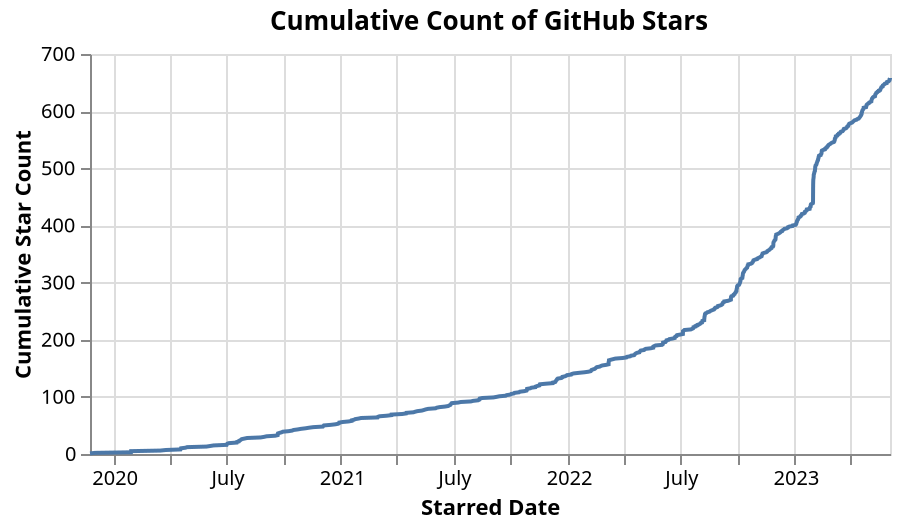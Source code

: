 {
  "config": {
    "view": {
      "continuousWidth": 400,
      "continuousHeight": 300
    }
  },
  "data": {
    "name": "data-82e4ce9175a9b9994fce22370ccf29e6"
  },
  "mark": "line",
  "encoding": {
    "tooltip": [
      {
        "field": "starredAt",
        "title": "Date",
        "type": "temporal"
      },
      {
        "field": "cumulative_count",
        "title": "Cumulative Count",
        "type": "quantitative"
      }
    ],
    "x": {
      "axis": {
        "title": "Starred Date"
      },
      "field": "starredAt",
      "type": "temporal"
    },
    "y": {
      "axis": {
        "title": "Cumulative Star Count"
      },
      "field": "cumulative_count",
      "type": "quantitative"
    }
  },
  "height": 200,
  "title": "Cumulative Count of GitHub Stars",
  "transform": [
    {
      "window": [
        {
          "op": "count",
          "as": "cumulative_count"
        }
      ],
      "sort": [
        {
          "field": "starredAt"
        }
      ]
    }
  ],
  "$schema": "https://vega.github.io/schema/vega-lite/v5.json",
  "datasets": {
    "data-82e4ce9175a9b9994fce22370ccf29e6": [
      {
        "starredAt": "2019-11-24T11:53:49+00:00"
      },
      {
        "starredAt": "2019-12-02T17:43:54+00:00"
      },
      {
        "starredAt": "2020-01-29T11:51:42+00:00"
      },
      {
        "starredAt": "2020-01-29T15:34:41+00:00"
      },
      {
        "starredAt": "2020-01-29T16:07:53+00:00"
      },
      {
        "starredAt": "2020-03-16T15:19:39+00:00"
      },
      {
        "starredAt": "2020-03-25T11:19:59+00:00"
      },
      {
        "starredAt": "2020-04-18T02:05:04+00:00"
      },
      {
        "starredAt": "2020-04-18T12:23:40+00:00"
      },
      {
        "starredAt": "2020-04-18T19:17:12+00:00"
      },
      {
        "starredAt": "2020-04-26T02:24:30+00:00"
      },
      {
        "starredAt": "2020-04-28T17:20:31+00:00"
      },
      {
        "starredAt": "2020-05-29T20:05:55+00:00"
      },
      {
        "starredAt": "2020-06-04T17:29:19+00:00"
      },
      {
        "starredAt": "2020-06-10T07:50:57+00:00"
      },
      {
        "starredAt": "2020-07-01T03:54:42+00:00"
      },
      {
        "starredAt": "2020-07-01T11:02:05+00:00"
      },
      {
        "starredAt": "2020-07-02T08:12:09+00:00"
      },
      {
        "starredAt": "2020-07-04T23:20:23+00:00"
      },
      {
        "starredAt": "2020-07-17T10:14:14+00:00"
      },
      {
        "starredAt": "2020-07-17T16:04:50+00:00"
      },
      {
        "starredAt": "2020-07-20T22:41:55+00:00"
      },
      {
        "starredAt": "2020-07-21T04:59:47+00:00"
      },
      {
        "starredAt": "2020-07-23T02:08:31+00:00"
      },
      {
        "starredAt": "2020-07-24T10:11:41+00:00"
      },
      {
        "starredAt": "2020-07-25T11:46:58+00:00"
      },
      {
        "starredAt": "2020-07-29T22:35:40+00:00"
      },
      {
        "starredAt": "2020-08-03T03:24:00+00:00"
      },
      {
        "starredAt": "2020-08-25T03:27:37+00:00"
      },
      {
        "starredAt": "2020-08-30T13:59:05+00:00"
      },
      {
        "starredAt": "2020-09-03T12:06:56+00:00"
      },
      {
        "starredAt": "2020-09-17T09:02:50+00:00"
      },
      {
        "starredAt": "2020-09-21T10:25:45+00:00"
      },
      {
        "starredAt": "2020-09-21T13:32:43+00:00"
      },
      {
        "starredAt": "2020-09-21T14:41:49+00:00"
      },
      {
        "starredAt": "2020-09-21T20:22:27+00:00"
      },
      {
        "starredAt": "2020-09-24T13:37:59+00:00"
      },
      {
        "starredAt": "2020-09-27T19:31:02+00:00"
      },
      {
        "starredAt": "2020-09-29T15:12:34+00:00"
      },
      {
        "starredAt": "2020-10-09T08:32:19+00:00"
      },
      {
        "starredAt": "2020-10-14T19:35:54+00:00"
      },
      {
        "starredAt": "2020-10-16T18:42:21+00:00"
      },
      {
        "starredAt": "2020-10-23T14:55:22+00:00"
      },
      {
        "starredAt": "2020-10-28T17:22:25+00:00"
      },
      {
        "starredAt": "2020-11-05T06:59:55+00:00"
      },
      {
        "starredAt": "2020-11-10T19:29:33+00:00"
      },
      {
        "starredAt": "2020-11-17T15:52:01+00:00"
      },
      {
        "starredAt": "2020-12-03T03:41:34+00:00"
      },
      {
        "starredAt": "2020-12-03T20:57:41+00:00"
      },
      {
        "starredAt": "2020-12-04T16:46:02+00:00"
      },
      {
        "starredAt": "2020-12-15T16:59:49+00:00"
      },
      {
        "starredAt": "2020-12-23T07:43:05+00:00"
      },
      {
        "starredAt": "2020-12-27T20:50:23+00:00"
      },
      {
        "starredAt": "2020-12-29T09:57:35+00:00"
      },
      {
        "starredAt": "2020-12-29T13:32:56+00:00"
      },
      {
        "starredAt": "2021-01-04T02:42:34+00:00"
      },
      {
        "starredAt": "2021-01-13T17:10:13+00:00"
      },
      {
        "starredAt": "2021-01-18T13:34:47+00:00"
      },
      {
        "starredAt": "2021-01-18T16:13:38+00:00"
      },
      {
        "starredAt": "2021-01-22T09:49:44+00:00"
      },
      {
        "starredAt": "2021-01-23T22:57:08+00:00"
      },
      {
        "starredAt": "2021-01-29T12:54:24+00:00"
      },
      {
        "starredAt": "2021-02-02T12:59:26+00:00"
      },
      {
        "starredAt": "2021-03-01T03:33:12+00:00"
      },
      {
        "starredAt": "2021-03-01T14:23:35+00:00"
      },
      {
        "starredAt": "2021-03-04T01:59:25+00:00"
      },
      {
        "starredAt": "2021-03-15T18:28:19+00:00"
      },
      {
        "starredAt": "2021-03-23T09:41:47+00:00"
      },
      {
        "starredAt": "2021-03-23T12:40:43+00:00"
      },
      {
        "starredAt": "2021-04-09T14:20:32+00:00"
      },
      {
        "starredAt": "2021-04-16T02:03:36+00:00"
      },
      {
        "starredAt": "2021-04-16T09:42:59+00:00"
      },
      {
        "starredAt": "2021-04-27T19:12:35+00:00"
      },
      {
        "starredAt": "2021-04-30T13:59:48+00:00"
      },
      {
        "starredAt": "2021-05-04T03:34:21+00:00"
      },
      {
        "starredAt": "2021-05-11T09:09:34+00:00"
      },
      {
        "starredAt": "2021-05-14T13:40:09+00:00"
      },
      {
        "starredAt": "2021-05-17T07:51:43+00:00"
      },
      {
        "starredAt": "2021-05-21T09:06:47+00:00"
      },
      {
        "starredAt": "2021-06-02T11:15:21+00:00"
      },
      {
        "starredAt": "2021-06-04T03:37:28+00:00"
      },
      {
        "starredAt": "2021-06-08T16:16:45+00:00"
      },
      {
        "starredAt": "2021-06-17T09:38:35+00:00"
      },
      {
        "starredAt": "2021-06-22T19:16:52+00:00"
      },
      {
        "starredAt": "2021-06-24T07:54:38+00:00"
      },
      {
        "starredAt": "2021-06-26T08:39:19+00:00"
      },
      {
        "starredAt": "2021-06-26T20:10:33+00:00"
      },
      {
        "starredAt": "2021-06-27T12:20:28+00:00"
      },
      {
        "starredAt": "2021-06-28T08:03:05+00:00"
      },
      {
        "starredAt": "2021-07-08T17:26:29+00:00"
      },
      {
        "starredAt": "2021-07-12T22:54:23+00:00"
      },
      {
        "starredAt": "2021-07-29T05:53:50+00:00"
      },
      {
        "starredAt": "2021-08-01T19:22:36+00:00"
      },
      {
        "starredAt": "2021-08-09T21:31:21+00:00"
      },
      {
        "starredAt": "2021-08-11T17:02:26+00:00"
      },
      {
        "starredAt": "2021-08-11T17:02:51+00:00"
      },
      {
        "starredAt": "2021-08-12T06:11:47+00:00"
      },
      {
        "starredAt": "2021-08-16T13:14:11+00:00"
      },
      {
        "starredAt": "2021-09-03T09:38:27+00:00"
      },
      {
        "starredAt": "2021-09-08T15:26:04+00:00"
      },
      {
        "starredAt": "2021-09-12T23:18:35+00:00"
      },
      {
        "starredAt": "2021-09-23T05:47:53+00:00"
      },
      {
        "starredAt": "2021-09-24T14:01:24+00:00"
      },
      {
        "starredAt": "2021-09-30T19:12:20+00:00"
      },
      {
        "starredAt": "2021-10-01T21:07:44+00:00"
      },
      {
        "starredAt": "2021-10-06T10:55:06+00:00"
      },
      {
        "starredAt": "2021-10-07T08:29:10+00:00"
      },
      {
        "starredAt": "2021-10-14T17:38:05+00:00"
      },
      {
        "starredAt": "2021-10-15T20:34:22+00:00"
      },
      {
        "starredAt": "2021-10-23T03:26:41+00:00"
      },
      {
        "starredAt": "2021-10-26T21:23:17+00:00"
      },
      {
        "starredAt": "2021-10-27T08:26:14+00:00"
      },
      {
        "starredAt": "2021-10-27T11:20:06+00:00"
      },
      {
        "starredAt": "2021-10-27T14:33:28+00:00"
      },
      {
        "starredAt": "2021-11-01T20:50:50+00:00"
      },
      {
        "starredAt": "2021-11-03T11:05:52+00:00"
      },
      {
        "starredAt": "2021-11-10T01:40:26+00:00"
      },
      {
        "starredAt": "2021-11-10T09:41:12+00:00"
      },
      {
        "starredAt": "2021-11-12T21:15:57+00:00"
      },
      {
        "starredAt": "2021-11-16T10:32:17+00:00"
      },
      {
        "starredAt": "2021-11-16T16:08:38+00:00"
      },
      {
        "starredAt": "2021-11-17T02:34:19+00:00"
      },
      {
        "starredAt": "2021-11-26T17:06:46+00:00"
      },
      {
        "starredAt": "2021-12-07T19:20:15+00:00"
      },
      {
        "starredAt": "2021-12-07T23:16:44+00:00"
      },
      {
        "starredAt": "2021-12-11T22:59:25+00:00"
      },
      {
        "starredAt": "2021-12-12T13:34:49+00:00"
      },
      {
        "starredAt": "2021-12-12T23:09:20+00:00"
      },
      {
        "starredAt": "2021-12-13T14:54:41+00:00"
      },
      {
        "starredAt": "2021-12-14T14:15:57+00:00"
      },
      {
        "starredAt": "2021-12-14T19:51:50+00:00"
      },
      {
        "starredAt": "2021-12-15T20:23:36+00:00"
      },
      {
        "starredAt": "2021-12-21T22:27:59+00:00"
      },
      {
        "starredAt": "2021-12-23T07:52:29+00:00"
      },
      {
        "starredAt": "2021-12-23T12:21:48+00:00"
      },
      {
        "starredAt": "2021-12-27T14:20:13+00:00"
      },
      {
        "starredAt": "2021-12-29T18:12:51+00:00"
      },
      {
        "starredAt": "2021-12-30T16:51:38+00:00"
      },
      {
        "starredAt": "2022-01-06T15:38:56+00:00"
      },
      {
        "starredAt": "2022-01-07T06:59:20+00:00"
      },
      {
        "starredAt": "2022-01-10T11:04:09+00:00"
      },
      {
        "starredAt": "2022-01-18T16:22:18+00:00"
      },
      {
        "starredAt": "2022-01-27T16:08:46+00:00"
      },
      {
        "starredAt": "2022-02-03T07:31:37+00:00"
      },
      {
        "starredAt": "2022-02-07T02:55:14+00:00"
      },
      {
        "starredAt": "2022-02-07T20:54:41+00:00"
      },
      {
        "starredAt": "2022-02-08T05:41:19+00:00"
      },
      {
        "starredAt": "2022-02-10T14:37:52+00:00"
      },
      {
        "starredAt": "2022-02-13T12:17:43+00:00"
      },
      {
        "starredAt": "2022-02-14T16:10:24+00:00"
      },
      {
        "starredAt": "2022-02-15T12:14:28+00:00"
      },
      {
        "starredAt": "2022-02-16T18:07:26+00:00"
      },
      {
        "starredAt": "2022-02-21T15:43:24+00:00"
      },
      {
        "starredAt": "2022-02-23T04:55:01+00:00"
      },
      {
        "starredAt": "2022-02-25T16:55:23+00:00"
      },
      {
        "starredAt": "2022-03-03T19:28:58+00:00"
      },
      {
        "starredAt": "2022-03-07T17:09:38+00:00"
      },
      {
        "starredAt": "2022-03-07T17:16:33+00:00"
      },
      {
        "starredAt": "2022-03-07T19:58:05+00:00"
      },
      {
        "starredAt": "2022-03-07T20:02:28+00:00"
      },
      {
        "starredAt": "2022-03-07T20:05:50+00:00"
      },
      {
        "starredAt": "2022-03-08T03:51:10+00:00"
      },
      {
        "starredAt": "2022-03-08T07:08:21+00:00"
      },
      {
        "starredAt": "2022-03-08T08:13:51+00:00"
      },
      {
        "starredAt": "2022-03-11T11:30:04+00:00"
      },
      {
        "starredAt": "2022-03-15T00:57:10+00:00"
      },
      {
        "starredAt": "2022-03-18T13:52:03+00:00"
      },
      {
        "starredAt": "2022-03-30T06:38:29+00:00"
      },
      {
        "starredAt": "2022-04-05T11:57:49+00:00"
      },
      {
        "starredAt": "2022-04-06T04:14:58+00:00"
      },
      {
        "starredAt": "2022-04-11T15:11:20+00:00"
      },
      {
        "starredAt": "2022-04-12T15:42:38+00:00"
      },
      {
        "starredAt": "2022-04-17T22:28:53+00:00"
      },
      {
        "starredAt": "2022-04-18T14:37:04+00:00"
      },
      {
        "starredAt": "2022-04-19T07:19:17+00:00"
      },
      {
        "starredAt": "2022-04-20T12:12:24+00:00"
      },
      {
        "starredAt": "2022-04-22T06:46:07+00:00"
      },
      {
        "starredAt": "2022-04-26T05:59:49+00:00"
      },
      {
        "starredAt": "2022-04-26T12:25:07+00:00"
      },
      {
        "starredAt": "2022-04-27T14:44:24+00:00"
      },
      {
        "starredAt": "2022-04-28T07:28:25+00:00"
      },
      {
        "starredAt": "2022-05-03T20:44:24+00:00"
      },
      {
        "starredAt": "2022-05-04T13:46:29+00:00"
      },
      {
        "starredAt": "2022-05-06T08:30:32+00:00"
      },
      {
        "starredAt": "2022-05-14T09:05:24+00:00"
      },
      {
        "starredAt": "2022-05-18T11:55:02+00:00"
      },
      {
        "starredAt": "2022-05-18T12:03:06+00:00"
      },
      {
        "starredAt": "2022-05-18T14:59:54+00:00"
      },
      {
        "starredAt": "2022-05-20T08:51:00+00:00"
      },
      {
        "starredAt": "2022-05-22T10:47:44+00:00"
      },
      {
        "starredAt": "2022-06-01T16:30:58+00:00"
      },
      {
        "starredAt": "2022-06-02T21:47:15+00:00"
      },
      {
        "starredAt": "2022-06-03T02:41:52+00:00"
      },
      {
        "starredAt": "2022-06-03T09:59:42+00:00"
      },
      {
        "starredAt": "2022-06-03T10:16:04+00:00"
      },
      {
        "starredAt": "2022-06-07T05:11:00+00:00"
      },
      {
        "starredAt": "2022-06-07T13:51:04+00:00"
      },
      {
        "starredAt": "2022-06-08T21:21:53+00:00"
      },
      {
        "starredAt": "2022-06-09T01:11:20+00:00"
      },
      {
        "starredAt": "2022-06-12T14:10:57+00:00"
      },
      {
        "starredAt": "2022-06-13T10:05:25+00:00"
      },
      {
        "starredAt": "2022-06-18T16:26:35+00:00"
      },
      {
        "starredAt": "2022-06-22T01:37:51+00:00"
      },
      {
        "starredAt": "2022-06-22T03:36:33+00:00"
      },
      {
        "starredAt": "2022-06-22T16:18:51+00:00"
      },
      {
        "starredAt": "2022-06-24T18:15:09+00:00"
      },
      {
        "starredAt": "2022-06-24T20:16:11+00:00"
      },
      {
        "starredAt": "2022-06-25T15:11:40+00:00"
      },
      {
        "starredAt": "2022-06-30T22:03:32+00:00"
      },
      {
        "starredAt": "2022-07-05T06:13:35+00:00"
      },
      {
        "starredAt": "2022-07-05T06:42:30+00:00"
      },
      {
        "starredAt": "2022-07-05T08:57:23+00:00"
      },
      {
        "starredAt": "2022-07-05T09:07:52+00:00"
      },
      {
        "starredAt": "2022-07-05T11:51:33+00:00"
      },
      {
        "starredAt": "2022-07-05T11:52:07+00:00"
      },
      {
        "starredAt": "2022-07-06T18:12:01+00:00"
      },
      {
        "starredAt": "2022-07-07T16:41:11+00:00"
      },
      {
        "starredAt": "2022-07-18T00:14:56+00:00"
      },
      {
        "starredAt": "2022-07-19T23:47:35+00:00"
      },
      {
        "starredAt": "2022-07-21T20:45:36+00:00"
      },
      {
        "starredAt": "2022-07-22T10:44:23+00:00"
      },
      {
        "starredAt": "2022-07-22T10:50:22+00:00"
      },
      {
        "starredAt": "2022-07-25T12:30:09+00:00"
      },
      {
        "starredAt": "2022-07-25T13:55:59+00:00"
      },
      {
        "starredAt": "2022-07-28T14:58:48+00:00"
      },
      {
        "starredAt": "2022-07-28T17:21:58+00:00"
      },
      {
        "starredAt": "2022-07-31T16:12:36+00:00"
      },
      {
        "starredAt": "2022-08-02T04:05:24+00:00"
      },
      {
        "starredAt": "2022-08-02T14:29:08+00:00"
      },
      {
        "starredAt": "2022-08-04T20:10:58+00:00"
      },
      {
        "starredAt": "2022-08-04T20:21:46+00:00"
      },
      {
        "starredAt": "2022-08-05T14:03:30+00:00"
      },
      {
        "starredAt": "2022-08-05T17:46:15+00:00"
      },
      {
        "starredAt": "2022-08-08T12:41:41+00:00"
      },
      {
        "starredAt": "2022-08-08T12:54:32+00:00"
      },
      {
        "starredAt": "2022-08-08T16:31:13+00:00"
      },
      {
        "starredAt": "2022-08-08T17:28:33+00:00"
      },
      {
        "starredAt": "2022-08-08T21:06:33+00:00"
      },
      {
        "starredAt": "2022-08-08T21:56:35+00:00"
      },
      {
        "starredAt": "2022-08-08T23:57:36+00:00"
      },
      {
        "starredAt": "2022-08-09T04:33:11+00:00"
      },
      {
        "starredAt": "2022-08-09T11:20:33+00:00"
      },
      {
        "starredAt": "2022-08-09T13:12:08+00:00"
      },
      {
        "starredAt": "2022-08-09T17:39:24+00:00"
      },
      {
        "starredAt": "2022-08-09T19:57:25+00:00"
      },
      {
        "starredAt": "2022-08-10T10:31:42+00:00"
      },
      {
        "starredAt": "2022-08-12T16:10:25+00:00"
      },
      {
        "starredAt": "2022-08-13T12:55:40+00:00"
      },
      {
        "starredAt": "2022-08-16T22:28:38+00:00"
      },
      {
        "starredAt": "2022-08-18T00:54:42+00:00"
      },
      {
        "starredAt": "2022-08-19T18:56:57+00:00"
      },
      {
        "starredAt": "2022-08-22T02:26:47+00:00"
      },
      {
        "starredAt": "2022-08-24T12:00:19+00:00"
      },
      {
        "starredAt": "2022-08-25T06:56:44+00:00"
      },
      {
        "starredAt": "2022-08-25T09:06:19+00:00"
      },
      {
        "starredAt": "2022-08-26T07:20:28+00:00"
      },
      {
        "starredAt": "2022-08-29T14:22:02+00:00"
      },
      {
        "starredAt": "2022-08-30T13:03:28+00:00"
      },
      {
        "starredAt": "2022-08-30T17:22:33+00:00"
      },
      {
        "starredAt": "2022-09-03T10:49:08+00:00"
      },
      {
        "starredAt": "2022-09-05T13:12:46+00:00"
      },
      {
        "starredAt": "2022-09-06T16:06:47+00:00"
      },
      {
        "starredAt": "2022-09-06T17:23:31+00:00"
      },
      {
        "starredAt": "2022-09-07T13:20:53+00:00"
      },
      {
        "starredAt": "2022-09-07T20:27:29+00:00"
      },
      {
        "starredAt": "2022-09-09T16:37:02+00:00"
      },
      {
        "starredAt": "2022-09-09T19:46:48+00:00"
      },
      {
        "starredAt": "2022-09-15T13:38:50+00:00"
      },
      {
        "starredAt": "2022-09-18T04:09:16+00:00"
      },
      {
        "starredAt": "2022-09-20T11:38:35+00:00"
      },
      {
        "starredAt": "2022-09-20T12:21:37+00:00"
      },
      {
        "starredAt": "2022-09-20T12:46:55+00:00"
      },
      {
        "starredAt": "2022-09-20T13:07:34+00:00"
      },
      {
        "starredAt": "2022-09-20T16:09:21+00:00"
      },
      {
        "starredAt": "2022-09-20T17:23:28+00:00"
      },
      {
        "starredAt": "2022-09-21T04:40:52+00:00"
      },
      {
        "starredAt": "2022-09-24T05:46:56+00:00"
      },
      {
        "starredAt": "2022-09-24T20:56:19+00:00"
      },
      {
        "starredAt": "2022-09-24T22:44:41+00:00"
      },
      {
        "starredAt": "2022-09-26T12:11:08+00:00"
      },
      {
        "starredAt": "2022-09-26T17:35:10+00:00"
      },
      {
        "starredAt": "2022-09-27T11:21:22+00:00"
      },
      {
        "starredAt": "2022-09-28T09:51:23+00:00"
      },
      {
        "starredAt": "2022-09-28T12:10:02+00:00"
      },
      {
        "starredAt": "2022-09-29T09:46:05+00:00"
      },
      {
        "starredAt": "2022-09-29T09:59:37+00:00"
      },
      {
        "starredAt": "2022-09-29T13:09:40+00:00"
      },
      {
        "starredAt": "2022-09-29T15:48:59+00:00"
      },
      {
        "starredAt": "2022-09-29T20:20:57+00:00"
      },
      {
        "starredAt": "2022-09-30T04:51:18+00:00"
      },
      {
        "starredAt": "2022-09-30T05:38:06+00:00"
      },
      {
        "starredAt": "2022-09-30T08:50:09+00:00"
      },
      {
        "starredAt": "2022-09-30T10:16:47+00:00"
      },
      {
        "starredAt": "2022-09-30T16:43:21+00:00"
      },
      {
        "starredAt": "2022-10-01T10:20:32+00:00"
      },
      {
        "starredAt": "2022-10-03T13:22:31+00:00"
      },
      {
        "starredAt": "2022-10-04T01:14:58+00:00"
      },
      {
        "starredAt": "2022-10-04T09:38:13+00:00"
      },
      {
        "starredAt": "2022-10-04T18:33:24+00:00"
      },
      {
        "starredAt": "2022-10-05T05:30:23+00:00"
      },
      {
        "starredAt": "2022-10-05T09:43:09+00:00"
      },
      {
        "starredAt": "2022-10-05T14:07:31+00:00"
      },
      {
        "starredAt": "2022-10-05T22:25:43+00:00"
      },
      {
        "starredAt": "2022-10-06T01:24:35+00:00"
      },
      {
        "starredAt": "2022-10-06T01:39:18+00:00"
      },
      {
        "starredAt": "2022-10-06T03:27:33+00:00"
      },
      {
        "starredAt": "2022-10-06T19:28:09+00:00"
      },
      {
        "starredAt": "2022-10-08T21:22:15+00:00"
      },
      {
        "starredAt": "2022-10-09T00:41:29+00:00"
      },
      {
        "starredAt": "2022-10-09T04:21:32+00:00"
      },
      {
        "starredAt": "2022-10-09T06:36:29+00:00"
      },
      {
        "starredAt": "2022-10-09T07:13:28+00:00"
      },
      {
        "starredAt": "2022-10-09T15:22:53+00:00"
      },
      {
        "starredAt": "2022-10-09T15:30:39+00:00"
      },
      {
        "starredAt": "2022-10-09T17:03:41+00:00"
      },
      {
        "starredAt": "2022-10-09T21:30:54+00:00"
      },
      {
        "starredAt": "2022-10-10T02:47:23+00:00"
      },
      {
        "starredAt": "2022-10-11T00:42:12+00:00"
      },
      {
        "starredAt": "2022-10-11T14:01:16+00:00"
      },
      {
        "starredAt": "2022-10-11T19:10:43+00:00"
      },
      {
        "starredAt": "2022-10-12T09:11:54+00:00"
      },
      {
        "starredAt": "2022-10-12T15:04:40+00:00"
      },
      {
        "starredAt": "2022-10-13T13:47:53+00:00"
      },
      {
        "starredAt": "2022-10-14T14:44:42+00:00"
      },
      {
        "starredAt": "2022-10-15T04:41:13+00:00"
      },
      {
        "starredAt": "2022-10-16T12:04:29+00:00"
      },
      {
        "starredAt": "2022-10-16T15:38:04+00:00"
      },
      {
        "starredAt": "2022-10-17T00:35:39+00:00"
      },
      {
        "starredAt": "2022-10-17T14:16:31+00:00"
      },
      {
        "starredAt": "2022-10-17T14:38:30+00:00"
      },
      {
        "starredAt": "2022-10-18T14:07:40+00:00"
      },
      {
        "starredAt": "2022-10-18T14:44:22+00:00"
      },
      {
        "starredAt": "2022-10-22T19:25:23+00:00"
      },
      {
        "starredAt": "2022-10-24T08:16:37+00:00"
      },
      {
        "starredAt": "2022-10-24T16:32:48+00:00"
      },
      {
        "starredAt": "2022-10-25T19:03:54+00:00"
      },
      {
        "starredAt": "2022-10-25T23:43:08+00:00"
      },
      {
        "starredAt": "2022-10-26T16:09:58+00:00"
      },
      {
        "starredAt": "2022-10-26T20:48:56+00:00"
      },
      {
        "starredAt": "2022-10-28T22:15:08+00:00"
      },
      {
        "starredAt": "2022-11-01T12:13:28+00:00"
      },
      {
        "starredAt": "2022-11-01T18:32:22+00:00"
      },
      {
        "starredAt": "2022-11-03T12:42:17+00:00"
      },
      {
        "starredAt": "2022-11-05T15:40:55+00:00"
      },
      {
        "starredAt": "2022-11-06T22:56:25+00:00"
      },
      {
        "starredAt": "2022-11-08T22:07:38+00:00"
      },
      {
        "starredAt": "2022-11-09T04:20:58+00:00"
      },
      {
        "starredAt": "2022-11-09T06:38:59+00:00"
      },
      {
        "starredAt": "2022-11-09T16:29:37+00:00"
      },
      {
        "starredAt": "2022-11-10T09:45:39+00:00"
      },
      {
        "starredAt": "2022-11-10T13:13:00+00:00"
      },
      {
        "starredAt": "2022-11-12T21:07:11+00:00"
      },
      {
        "starredAt": "2022-11-16T09:29:50+00:00"
      },
      {
        "starredAt": "2022-11-17T16:54:38+00:00"
      },
      {
        "starredAt": "2022-11-18T00:03:22+00:00"
      },
      {
        "starredAt": "2022-11-19T09:56:37+00:00"
      },
      {
        "starredAt": "2022-11-21T01:16:36+00:00"
      },
      {
        "starredAt": "2022-11-22T02:06:40+00:00"
      },
      {
        "starredAt": "2022-11-22T20:30:14+00:00"
      },
      {
        "starredAt": "2022-11-24T10:55:09+00:00"
      },
      {
        "starredAt": "2022-11-24T11:00:28+00:00"
      },
      {
        "starredAt": "2022-11-24T21:08:51+00:00"
      },
      {
        "starredAt": "2022-11-27T04:45:18+00:00"
      },
      {
        "starredAt": "2022-11-27T14:35:40+00:00"
      },
      {
        "starredAt": "2022-11-27T16:38:48+00:00"
      },
      {
        "starredAt": "2022-11-27T18:36:26+00:00"
      },
      {
        "starredAt": "2022-11-27T18:49:03+00:00"
      },
      {
        "starredAt": "2022-11-27T19:57:32+00:00"
      },
      {
        "starredAt": "2022-11-27T20:20:16+00:00"
      },
      {
        "starredAt": "2022-11-27T23:48:20+00:00"
      },
      {
        "starredAt": "2022-11-28T06:06:29+00:00"
      },
      {
        "starredAt": "2022-11-28T21:28:09+00:00"
      },
      {
        "starredAt": "2022-11-29T13:58:42+00:00"
      },
      {
        "starredAt": "2022-11-29T19:14:37+00:00"
      },
      {
        "starredAt": "2022-12-01T00:46:35+00:00"
      },
      {
        "starredAt": "2022-12-01T07:12:43+00:00"
      },
      {
        "starredAt": "2022-12-01T08:32:17+00:00"
      },
      {
        "starredAt": "2022-12-01T09:23:51+00:00"
      },
      {
        "starredAt": "2022-12-01T13:05:40+00:00"
      },
      {
        "starredAt": "2022-12-01T14:34:52+00:00"
      },
      {
        "starredAt": "2022-12-01T14:43:30+00:00"
      },
      {
        "starredAt": "2022-12-01T20:36:04+00:00"
      },
      {
        "starredAt": "2022-12-02T07:07:05+00:00"
      },
      {
        "starredAt": "2022-12-02T09:16:16+00:00"
      },
      {
        "starredAt": "2022-12-04T15:58:38+00:00"
      },
      {
        "starredAt": "2022-12-06T12:40:49+00:00"
      },
      {
        "starredAt": "2022-12-07T22:54:58+00:00"
      },
      {
        "starredAt": "2022-12-09T04:01:15+00:00"
      },
      {
        "starredAt": "2022-12-09T16:58:41+00:00"
      },
      {
        "starredAt": "2022-12-11T19:30:52+00:00"
      },
      {
        "starredAt": "2022-12-11T22:47:19+00:00"
      },
      {
        "starredAt": "2022-12-13T04:53:59+00:00"
      },
      {
        "starredAt": "2022-12-14T18:10:14+00:00"
      },
      {
        "starredAt": "2022-12-15T12:31:05+00:00"
      },
      {
        "starredAt": "2022-12-19T18:35:24+00:00"
      },
      {
        "starredAt": "2022-12-21T05:07:05+00:00"
      },
      {
        "starredAt": "2022-12-21T08:06:28+00:00"
      },
      {
        "starredAt": "2022-12-23T09:39:14+00:00"
      },
      {
        "starredAt": "2022-12-28T15:09:46+00:00"
      },
      {
        "starredAt": "2022-12-28T23:19:19+00:00"
      },
      {
        "starredAt": "2023-01-02T15:40:42+00:00"
      },
      {
        "starredAt": "2023-01-03T08:54:35+00:00"
      },
      {
        "starredAt": "2023-01-03T17:59:49+00:00"
      },
      {
        "starredAt": "2023-01-03T20:02:55+00:00"
      },
      {
        "starredAt": "2023-01-04T04:10:30+00:00"
      },
      {
        "starredAt": "2023-01-04T14:59:51+00:00"
      },
      {
        "starredAt": "2023-01-04T16:47:02+00:00"
      },
      {
        "starredAt": "2023-01-04T22:11:06+00:00"
      },
      {
        "starredAt": "2023-01-05T12:45:50+00:00"
      },
      {
        "starredAt": "2023-01-06T06:02:31+00:00"
      },
      {
        "starredAt": "2023-01-06T10:27:36+00:00"
      },
      {
        "starredAt": "2023-01-07T01:26:43+00:00"
      },
      {
        "starredAt": "2023-01-07T06:28:04+00:00"
      },
      {
        "starredAt": "2023-01-07T08:16:43+00:00"
      },
      {
        "starredAt": "2023-01-09T14:17:20+00:00"
      },
      {
        "starredAt": "2023-01-10T16:25:45+00:00"
      },
      {
        "starredAt": "2023-01-10T20:26:46+00:00"
      },
      {
        "starredAt": "2023-01-12T01:03:56+00:00"
      },
      {
        "starredAt": "2023-01-12T07:11:58+00:00"
      },
      {
        "starredAt": "2023-01-12T15:10:05+00:00"
      },
      {
        "starredAt": "2023-01-15T23:37:04+00:00"
      },
      {
        "starredAt": "2023-01-17T08:23:17+00:00"
      },
      {
        "starredAt": "2023-01-17T10:57:10+00:00"
      },
      {
        "starredAt": "2023-01-17T13:49:34+00:00"
      },
      {
        "starredAt": "2023-01-18T22:17:57+00:00"
      },
      {
        "starredAt": "2023-01-20T05:54:37+00:00"
      },
      {
        "starredAt": "2023-01-20T12:58:53+00:00"
      },
      {
        "starredAt": "2023-01-20T14:54:35+00:00"
      },
      {
        "starredAt": "2023-01-25T05:22:13+00:00"
      },
      {
        "starredAt": "2023-01-25T08:45:37+00:00"
      },
      {
        "starredAt": "2023-01-25T12:20:12+00:00"
      },
      {
        "starredAt": "2023-01-25T18:26:08+00:00"
      },
      {
        "starredAt": "2023-01-26T19:38:03+00:00"
      },
      {
        "starredAt": "2023-01-26T20:13:50+00:00"
      },
      {
        "starredAt": "2023-01-26T21:15:45+00:00"
      },
      {
        "starredAt": "2023-01-26T22:36:21+00:00"
      },
      {
        "starredAt": "2023-01-27T05:53:37+00:00"
      },
      {
        "starredAt": "2023-01-28T21:16:54+00:00"
      },
      {
        "starredAt": "2023-01-30T09:52:17+00:00"
      },
      {
        "starredAt": "2023-01-30T13:14:05+00:00"
      },
      {
        "starredAt": "2023-01-30T13:42:16+00:00"
      },
      {
        "starredAt": "2023-01-30T13:57:59+00:00"
      },
      {
        "starredAt": "2023-01-30T14:16:20+00:00"
      },
      {
        "starredAt": "2023-01-30T14:24:29+00:00"
      },
      {
        "starredAt": "2023-01-30T14:48:11+00:00"
      },
      {
        "starredAt": "2023-01-30T15:02:57+00:00"
      },
      {
        "starredAt": "2023-01-30T15:30:35+00:00"
      },
      {
        "starredAt": "2023-01-30T15:32:51+00:00"
      },
      {
        "starredAt": "2023-01-30T15:40:47+00:00"
      },
      {
        "starredAt": "2023-01-30T15:42:16+00:00"
      },
      {
        "starredAt": "2023-01-30T15:53:29+00:00"
      },
      {
        "starredAt": "2023-01-30T16:00:47+00:00"
      },
      {
        "starredAt": "2023-01-30T16:02:17+00:00"
      },
      {
        "starredAt": "2023-01-30T16:07:43+00:00"
      },
      {
        "starredAt": "2023-01-30T16:13:02+00:00"
      },
      {
        "starredAt": "2023-01-30T16:24:56+00:00"
      },
      {
        "starredAt": "2023-01-30T16:50:37+00:00"
      },
      {
        "starredAt": "2023-01-30T17:16:36+00:00"
      },
      {
        "starredAt": "2023-01-30T17:19:09+00:00"
      },
      {
        "starredAt": "2023-01-30T17:24:38+00:00"
      },
      {
        "starredAt": "2023-01-30T17:28:59+00:00"
      },
      {
        "starredAt": "2023-01-30T17:40:55+00:00"
      },
      {
        "starredAt": "2023-01-30T17:50:31+00:00"
      },
      {
        "starredAt": "2023-01-30T17:52:28+00:00"
      },
      {
        "starredAt": "2023-01-30T17:58:11+00:00"
      },
      {
        "starredAt": "2023-01-30T17:59:09+00:00"
      },
      {
        "starredAt": "2023-01-30T19:01:10+00:00"
      },
      {
        "starredAt": "2023-01-30T19:05:27+00:00"
      },
      {
        "starredAt": "2023-01-30T19:06:47+00:00"
      },
      {
        "starredAt": "2023-01-30T19:22:42+00:00"
      },
      {
        "starredAt": "2023-01-30T19:30:27+00:00"
      },
      {
        "starredAt": "2023-01-30T19:57:08+00:00"
      },
      {
        "starredAt": "2023-01-30T20:43:21+00:00"
      },
      {
        "starredAt": "2023-01-30T21:06:08+00:00"
      },
      {
        "starredAt": "2023-01-30T21:39:39+00:00"
      },
      {
        "starredAt": "2023-01-30T22:07:24+00:00"
      },
      {
        "starredAt": "2023-01-30T23:01:41+00:00"
      },
      {
        "starredAt": "2023-01-30T23:34:02+00:00"
      },
      {
        "starredAt": "2023-01-31T00:49:20+00:00"
      },
      {
        "starredAt": "2023-01-31T01:03:13+00:00"
      },
      {
        "starredAt": "2023-01-31T04:50:47+00:00"
      },
      {
        "starredAt": "2023-01-31T07:33:17+00:00"
      },
      {
        "starredAt": "2023-01-31T10:46:13+00:00"
      },
      {
        "starredAt": "2023-01-31T12:14:03+00:00"
      },
      {
        "starredAt": "2023-01-31T15:24:18+00:00"
      },
      {
        "starredAt": "2023-01-31T16:34:15+00:00"
      },
      {
        "starredAt": "2023-01-31T17:02:42+00:00"
      },
      {
        "starredAt": "2023-01-31T17:15:54+00:00"
      },
      {
        "starredAt": "2023-01-31T19:28:33+00:00"
      },
      {
        "starredAt": "2023-02-01T04:54:34+00:00"
      },
      {
        "starredAt": "2023-02-01T07:25:36+00:00"
      },
      {
        "starredAt": "2023-02-01T15:05:11+00:00"
      },
      {
        "starredAt": "2023-02-01T19:17:08+00:00"
      },
      {
        "starredAt": "2023-02-01T23:43:11+00:00"
      },
      {
        "starredAt": "2023-02-02T14:37:51+00:00"
      },
      {
        "starredAt": "2023-02-02T15:55:02+00:00"
      },
      {
        "starredAt": "2023-02-02T16:30:02+00:00"
      },
      {
        "starredAt": "2023-02-02T20:29:49+00:00"
      },
      {
        "starredAt": "2023-02-02T21:54:59+00:00"
      },
      {
        "starredAt": "2023-02-03T02:22:18+00:00"
      },
      {
        "starredAt": "2023-02-03T02:32:26+00:00"
      },
      {
        "starredAt": "2023-02-03T02:46:49+00:00"
      },
      {
        "starredAt": "2023-02-03T05:59:35+00:00"
      },
      {
        "starredAt": "2023-02-03T13:34:11+00:00"
      },
      {
        "starredAt": "2023-02-03T18:00:59+00:00"
      },
      {
        "starredAt": "2023-02-04T18:28:15+00:00"
      },
      {
        "starredAt": "2023-02-04T22:32:56+00:00"
      },
      {
        "starredAt": "2023-02-05T10:46:29+00:00"
      },
      {
        "starredAt": "2023-02-05T12:49:45+00:00"
      },
      {
        "starredAt": "2023-02-05T21:45:11+00:00"
      },
      {
        "starredAt": "2023-02-06T07:04:18+00:00"
      },
      {
        "starredAt": "2023-02-06T13:15:09+00:00"
      },
      {
        "starredAt": "2023-02-06T19:12:09+00:00"
      },
      {
        "starredAt": "2023-02-07T13:55:17+00:00"
      },
      {
        "starredAt": "2023-02-07T14:13:17+00:00"
      },
      {
        "starredAt": "2023-02-07T22:04:07+00:00"
      },
      {
        "starredAt": "2023-02-07T22:24:04+00:00"
      },
      {
        "starredAt": "2023-02-08T10:30:39+00:00"
      },
      {
        "starredAt": "2023-02-08T14:39:50+00:00"
      },
      {
        "starredAt": "2023-02-08T14:57:55+00:00"
      },
      {
        "starredAt": "2023-02-08T23:16:56+00:00"
      },
      {
        "starredAt": "2023-02-09T05:12:01+00:00"
      },
      {
        "starredAt": "2023-02-11T16:58:49+00:00"
      },
      {
        "starredAt": "2023-02-11T18:29:28+00:00"
      },
      {
        "starredAt": "2023-02-12T21:13:00+00:00"
      },
      {
        "starredAt": "2023-02-13T04:11:52+00:00"
      },
      {
        "starredAt": "2023-02-13T08:51:41+00:00"
      },
      {
        "starredAt": "2023-02-13T08:54:00+00:00"
      },
      {
        "starredAt": "2023-02-13T12:13:18+00:00"
      },
      {
        "starredAt": "2023-02-13T13:15:29+00:00"
      },
      {
        "starredAt": "2023-02-13T20:34:03+00:00"
      },
      {
        "starredAt": "2023-02-15T17:07:51+00:00"
      },
      {
        "starredAt": "2023-02-18T13:51:47+00:00"
      },
      {
        "starredAt": "2023-02-18T14:16:21+00:00"
      },
      {
        "starredAt": "2023-02-19T19:02:56+00:00"
      },
      {
        "starredAt": "2023-02-21T10:57:22+00:00"
      },
      {
        "starredAt": "2023-02-21T11:27:39+00:00"
      },
      {
        "starredAt": "2023-02-22T17:51:26+00:00"
      },
      {
        "starredAt": "2023-02-23T17:21:38+00:00"
      },
      {
        "starredAt": "2023-02-23T20:48:05+00:00"
      },
      {
        "starredAt": "2023-02-24T17:23:50+00:00"
      },
      {
        "starredAt": "2023-02-26T07:44:32+00:00"
      },
      {
        "starredAt": "2023-02-27T19:24:06+00:00"
      },
      {
        "starredAt": "2023-02-28T18:09:05+00:00"
      },
      {
        "starredAt": "2023-03-02T12:52:56+00:00"
      },
      {
        "starredAt": "2023-03-05T05:59:22+00:00"
      },
      {
        "starredAt": "2023-03-05T20:52:48+00:00"
      },
      {
        "starredAt": "2023-03-05T22:47:53+00:00"
      },
      {
        "starredAt": "2023-03-06T11:56:08+00:00"
      },
      {
        "starredAt": "2023-03-06T14:03:56+00:00"
      },
      {
        "starredAt": "2023-03-06T15:47:39+00:00"
      },
      {
        "starredAt": "2023-03-06T18:31:53+00:00"
      },
      {
        "starredAt": "2023-03-07T17:32:58+00:00"
      },
      {
        "starredAt": "2023-03-07T20:56:24+00:00"
      },
      {
        "starredAt": "2023-03-08T04:25:59+00:00"
      },
      {
        "starredAt": "2023-03-08T06:22:02+00:00"
      },
      {
        "starredAt": "2023-03-10T14:22:21+00:00"
      },
      {
        "starredAt": "2023-03-11T08:11:49+00:00"
      },
      {
        "starredAt": "2023-03-11T10:47:30+00:00"
      },
      {
        "starredAt": "2023-03-13T05:56:54+00:00"
      },
      {
        "starredAt": "2023-03-13T08:08:33+00:00"
      },
      {
        "starredAt": "2023-03-15T10:20:25+00:00"
      },
      {
        "starredAt": "2023-03-15T15:52:30+00:00"
      },
      {
        "starredAt": "2023-03-16T06:57:30+00:00"
      },
      {
        "starredAt": "2023-03-19T05:49:42+00:00"
      },
      {
        "starredAt": "2023-03-19T23:02:46+00:00"
      },
      {
        "starredAt": "2023-03-20T16:18:18+00:00"
      },
      {
        "starredAt": "2023-03-20T17:24:26+00:00"
      },
      {
        "starredAt": "2023-03-21T05:27:31+00:00"
      },
      {
        "starredAt": "2023-03-24T16:49:05+00:00"
      },
      {
        "starredAt": "2023-03-25T17:58:46+00:00"
      },
      {
        "starredAt": "2023-03-26T04:42:55+00:00"
      },
      {
        "starredAt": "2023-03-26T13:46:49+00:00"
      },
      {
        "starredAt": "2023-03-28T04:24:29+00:00"
      },
      {
        "starredAt": "2023-03-28T08:58:23+00:00"
      },
      {
        "starredAt": "2023-03-28T15:55:02+00:00"
      },
      {
        "starredAt": "2023-03-29T11:33:01+00:00"
      },
      {
        "starredAt": "2023-03-29T21:18:36+00:00"
      },
      {
        "starredAt": "2023-04-01T02:28:09+00:00"
      },
      {
        "starredAt": "2023-04-03T13:06:34+00:00"
      },
      {
        "starredAt": "2023-04-04T10:16:33+00:00"
      },
      {
        "starredAt": "2023-04-05T08:44:49+00:00"
      },
      {
        "starredAt": "2023-04-06T09:02:30+00:00"
      },
      {
        "starredAt": "2023-04-07T10:20:42+00:00"
      },
      {
        "starredAt": "2023-04-10T16:37:09+00:00"
      },
      {
        "starredAt": "2023-04-11T12:17:56+00:00"
      },
      {
        "starredAt": "2023-04-14T02:23:27+00:00"
      },
      {
        "starredAt": "2023-04-14T19:08:22+00:00"
      },
      {
        "starredAt": "2023-04-15T08:39:52+00:00"
      },
      {
        "starredAt": "2023-04-16T06:35:07+00:00"
      },
      {
        "starredAt": "2023-04-16T18:25:34+00:00"
      },
      {
        "starredAt": "2023-04-17T10:27:19+00:00"
      },
      {
        "starredAt": "2023-04-18T01:41:26+00:00"
      },
      {
        "starredAt": "2023-04-18T02:06:45+00:00"
      },
      {
        "starredAt": "2023-04-18T17:58:06+00:00"
      },
      {
        "starredAt": "2023-04-18T18:16:46+00:00"
      },
      {
        "starredAt": "2023-04-18T18:41:15+00:00"
      },
      {
        "starredAt": "2023-04-19T09:08:43+00:00"
      },
      {
        "starredAt": "2023-04-19T10:09:22+00:00"
      },
      {
        "starredAt": "2023-04-19T16:18:04+00:00"
      },
      {
        "starredAt": "2023-04-19T22:57:28+00:00"
      },
      {
        "starredAt": "2023-04-20T09:07:06+00:00"
      },
      {
        "starredAt": "2023-04-21T03:46:35+00:00"
      },
      {
        "starredAt": "2023-04-21T13:55:17+00:00"
      },
      {
        "starredAt": "2023-04-22T02:32:57+00:00"
      },
      {
        "starredAt": "2023-04-22T03:20:11+00:00"
      },
      {
        "starredAt": "2023-04-25T23:34:03+00:00"
      },
      {
        "starredAt": "2023-04-26T04:24:19+00:00"
      },
      {
        "starredAt": "2023-04-26T12:07:45+00:00"
      },
      {
        "starredAt": "2023-04-26T14:27:01+00:00"
      },
      {
        "starredAt": "2023-04-26T19:34:21+00:00"
      },
      {
        "starredAt": "2023-04-27T17:14:58+00:00"
      },
      {
        "starredAt": "2023-04-28T23:37:49+00:00"
      },
      {
        "starredAt": "2023-04-30T14:45:32+00:00"
      },
      {
        "starredAt": "2023-04-30T21:48:37+00:00"
      },
      {
        "starredAt": "2023-05-02T14:56:46+00:00"
      },
      {
        "starredAt": "2023-05-04T10:25:55+00:00"
      },
      {
        "starredAt": "2023-05-04T12:31:04+00:00"
      },
      {
        "starredAt": "2023-05-04T15:35:02+00:00"
      },
      {
        "starredAt": "2023-05-04T23:12:48+00:00"
      },
      {
        "starredAt": "2023-05-05T04:57:34+00:00"
      },
      {
        "starredAt": "2023-05-05T12:21:47+00:00"
      },
      {
        "starredAt": "2023-05-06T10:23:20+00:00"
      },
      {
        "starredAt": "2023-05-06T19:13:29+00:00"
      },
      {
        "starredAt": "2023-05-07T21:13:34+00:00"
      },
      {
        "starredAt": "2023-05-10T08:11:40+00:00"
      },
      {
        "starredAt": "2023-05-10T13:15:22+00:00"
      },
      {
        "starredAt": "2023-05-10T14:29:21+00:00"
      },
      {
        "starredAt": "2023-05-10T17:28:42+00:00"
      },
      {
        "starredAt": "2023-05-11T07:39:29+00:00"
      },
      {
        "starredAt": "2023-05-12T02:04:47+00:00"
      },
      {
        "starredAt": "2023-05-12T09:07:36+00:00"
      },
      {
        "starredAt": "2023-05-13T22:49:43+00:00"
      },
      {
        "starredAt": "2023-05-14T08:00:50+00:00"
      },
      {
        "starredAt": "2023-05-16T09:20:45+00:00"
      },
      {
        "starredAt": "2023-05-16T11:43:24+00:00"
      },
      {
        "starredAt": "2023-05-18T16:35:36+00:00"
      },
      {
        "starredAt": "2023-05-18T20:55:43+00:00"
      },
      {
        "starredAt": "2023-05-19T08:41:33+00:00"
      },
      {
        "starredAt": "2023-05-19T17:53:04+00:00"
      },
      {
        "starredAt": "2023-05-20T04:57:44+00:00"
      },
      {
        "starredAt": "2023-05-20T14:40:32+00:00"
      },
      {
        "starredAt": "2023-05-22T14:13:47+00:00"
      },
      {
        "starredAt": "2023-05-22T16:25:43+00:00"
      },
      {
        "starredAt": "2023-05-22T22:00:29+00:00"
      },
      {
        "starredAt": "2023-05-24T06:08:47+00:00"
      },
      {
        "starredAt": "2023-05-25T09:53:54+00:00"
      },
      {
        "starredAt": "2023-05-26T00:42:33+00:00"
      },
      {
        "starredAt": "2023-05-29T01:39:36+00:00"
      },
      {
        "starredAt": "2023-05-29T03:35:15+00:00"
      },
      {
        "starredAt": "2023-05-29T11:04:04+00:00"
      },
      {
        "starredAt": "2023-06-01T01:43:06+00:00"
      },
      {
        "starredAt": "2023-06-01T23:58:32+00:00"
      },
      {
        "starredAt": "2023-06-02T17:23:28+00:00"
      },
      {
        "starredAt": "2023-06-02T18:05:02+00:00"
      },
      {
        "starredAt": "2023-06-02T18:28:12+00:00"
      },
      {
        "starredAt": "2023-06-03T10:35:23+00:00"
      },
      {
        "starredAt": "2023-06-03T10:42:42+00:00"
      }
    ]
  }
}